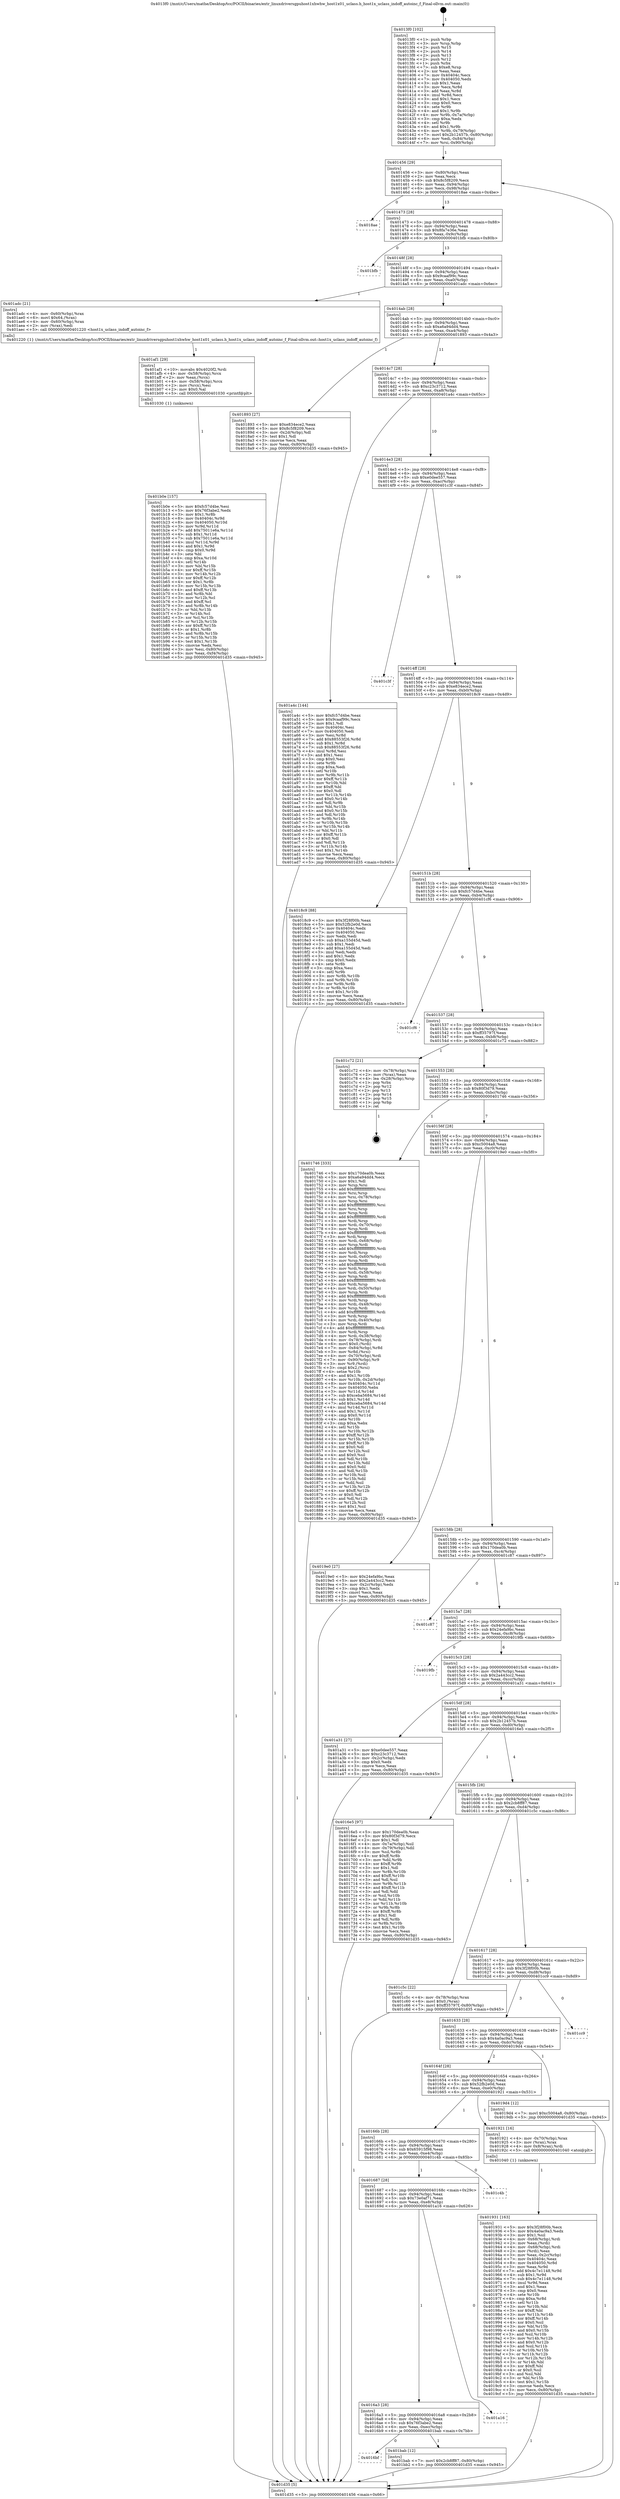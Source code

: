digraph "0x4013f0" {
  label = "0x4013f0 (/mnt/c/Users/mathe/Desktop/tcc/POCII/binaries/extr_linuxdriversgpuhost1xhwhw_host1x01_uclass.h_host1x_uclass_indoff_autoinc_f_Final-ollvm.out::main(0))"
  labelloc = "t"
  node[shape=record]

  Entry [label="",width=0.3,height=0.3,shape=circle,fillcolor=black,style=filled]
  "0x401456" [label="{
     0x401456 [29]\l
     | [instrs]\l
     &nbsp;&nbsp;0x401456 \<+3\>: mov -0x80(%rbp),%eax\l
     &nbsp;&nbsp;0x401459 \<+2\>: mov %eax,%ecx\l
     &nbsp;&nbsp;0x40145b \<+6\>: sub $0x8c5f8209,%ecx\l
     &nbsp;&nbsp;0x401461 \<+6\>: mov %eax,-0x94(%rbp)\l
     &nbsp;&nbsp;0x401467 \<+6\>: mov %ecx,-0x98(%rbp)\l
     &nbsp;&nbsp;0x40146d \<+6\>: je 00000000004018ae \<main+0x4be\>\l
  }"]
  "0x4018ae" [label="{
     0x4018ae\l
  }", style=dashed]
  "0x401473" [label="{
     0x401473 [28]\l
     | [instrs]\l
     &nbsp;&nbsp;0x401473 \<+5\>: jmp 0000000000401478 \<main+0x88\>\l
     &nbsp;&nbsp;0x401478 \<+6\>: mov -0x94(%rbp),%eax\l
     &nbsp;&nbsp;0x40147e \<+5\>: sub $0x8fa7e36e,%eax\l
     &nbsp;&nbsp;0x401483 \<+6\>: mov %eax,-0x9c(%rbp)\l
     &nbsp;&nbsp;0x401489 \<+6\>: je 0000000000401bfb \<main+0x80b\>\l
  }"]
  Exit [label="",width=0.3,height=0.3,shape=circle,fillcolor=black,style=filled,peripheries=2]
  "0x401bfb" [label="{
     0x401bfb\l
  }", style=dashed]
  "0x40148f" [label="{
     0x40148f [28]\l
     | [instrs]\l
     &nbsp;&nbsp;0x40148f \<+5\>: jmp 0000000000401494 \<main+0xa4\>\l
     &nbsp;&nbsp;0x401494 \<+6\>: mov -0x94(%rbp),%eax\l
     &nbsp;&nbsp;0x40149a \<+5\>: sub $0x9caaf99c,%eax\l
     &nbsp;&nbsp;0x40149f \<+6\>: mov %eax,-0xa0(%rbp)\l
     &nbsp;&nbsp;0x4014a5 \<+6\>: je 0000000000401adc \<main+0x6ec\>\l
  }"]
  "0x4016bf" [label="{
     0x4016bf\l
  }", style=dashed]
  "0x401adc" [label="{
     0x401adc [21]\l
     | [instrs]\l
     &nbsp;&nbsp;0x401adc \<+4\>: mov -0x60(%rbp),%rax\l
     &nbsp;&nbsp;0x401ae0 \<+6\>: movl $0x64,(%rax)\l
     &nbsp;&nbsp;0x401ae6 \<+4\>: mov -0x60(%rbp),%rax\l
     &nbsp;&nbsp;0x401aea \<+2\>: mov (%rax),%edi\l
     &nbsp;&nbsp;0x401aec \<+5\>: call 0000000000401220 \<host1x_uclass_indoff_autoinc_f\>\l
     | [calls]\l
     &nbsp;&nbsp;0x401220 \{1\} (/mnt/c/Users/mathe/Desktop/tcc/POCII/binaries/extr_linuxdriversgpuhost1xhwhw_host1x01_uclass.h_host1x_uclass_indoff_autoinc_f_Final-ollvm.out::host1x_uclass_indoff_autoinc_f)\l
  }"]
  "0x4014ab" [label="{
     0x4014ab [28]\l
     | [instrs]\l
     &nbsp;&nbsp;0x4014ab \<+5\>: jmp 00000000004014b0 \<main+0xc0\>\l
     &nbsp;&nbsp;0x4014b0 \<+6\>: mov -0x94(%rbp),%eax\l
     &nbsp;&nbsp;0x4014b6 \<+5\>: sub $0xa6a94dd4,%eax\l
     &nbsp;&nbsp;0x4014bb \<+6\>: mov %eax,-0xa4(%rbp)\l
     &nbsp;&nbsp;0x4014c1 \<+6\>: je 0000000000401893 \<main+0x4a3\>\l
  }"]
  "0x401bab" [label="{
     0x401bab [12]\l
     | [instrs]\l
     &nbsp;&nbsp;0x401bab \<+7\>: movl $0x2cb8ff87,-0x80(%rbp)\l
     &nbsp;&nbsp;0x401bb2 \<+5\>: jmp 0000000000401d35 \<main+0x945\>\l
  }"]
  "0x401893" [label="{
     0x401893 [27]\l
     | [instrs]\l
     &nbsp;&nbsp;0x401893 \<+5\>: mov $0xe834ece2,%eax\l
     &nbsp;&nbsp;0x401898 \<+5\>: mov $0x8c5f8209,%ecx\l
     &nbsp;&nbsp;0x40189d \<+3\>: mov -0x2d(%rbp),%dl\l
     &nbsp;&nbsp;0x4018a0 \<+3\>: test $0x1,%dl\l
     &nbsp;&nbsp;0x4018a3 \<+3\>: cmovne %ecx,%eax\l
     &nbsp;&nbsp;0x4018a6 \<+3\>: mov %eax,-0x80(%rbp)\l
     &nbsp;&nbsp;0x4018a9 \<+5\>: jmp 0000000000401d35 \<main+0x945\>\l
  }"]
  "0x4014c7" [label="{
     0x4014c7 [28]\l
     | [instrs]\l
     &nbsp;&nbsp;0x4014c7 \<+5\>: jmp 00000000004014cc \<main+0xdc\>\l
     &nbsp;&nbsp;0x4014cc \<+6\>: mov -0x94(%rbp),%eax\l
     &nbsp;&nbsp;0x4014d2 \<+5\>: sub $0xc23c3712,%eax\l
     &nbsp;&nbsp;0x4014d7 \<+6\>: mov %eax,-0xa8(%rbp)\l
     &nbsp;&nbsp;0x4014dd \<+6\>: je 0000000000401a4c \<main+0x65c\>\l
  }"]
  "0x4016a3" [label="{
     0x4016a3 [28]\l
     | [instrs]\l
     &nbsp;&nbsp;0x4016a3 \<+5\>: jmp 00000000004016a8 \<main+0x2b8\>\l
     &nbsp;&nbsp;0x4016a8 \<+6\>: mov -0x94(%rbp),%eax\l
     &nbsp;&nbsp;0x4016ae \<+5\>: sub $0x76f3abe2,%eax\l
     &nbsp;&nbsp;0x4016b3 \<+6\>: mov %eax,-0xec(%rbp)\l
     &nbsp;&nbsp;0x4016b9 \<+6\>: je 0000000000401bab \<main+0x7bb\>\l
  }"]
  "0x401a4c" [label="{
     0x401a4c [144]\l
     | [instrs]\l
     &nbsp;&nbsp;0x401a4c \<+5\>: mov $0xfc57d4be,%eax\l
     &nbsp;&nbsp;0x401a51 \<+5\>: mov $0x9caaf99c,%ecx\l
     &nbsp;&nbsp;0x401a56 \<+2\>: mov $0x1,%dl\l
     &nbsp;&nbsp;0x401a58 \<+7\>: mov 0x40404c,%esi\l
     &nbsp;&nbsp;0x401a5f \<+7\>: mov 0x404050,%edi\l
     &nbsp;&nbsp;0x401a66 \<+3\>: mov %esi,%r8d\l
     &nbsp;&nbsp;0x401a69 \<+7\>: add $0x88553f26,%r8d\l
     &nbsp;&nbsp;0x401a70 \<+4\>: sub $0x1,%r8d\l
     &nbsp;&nbsp;0x401a74 \<+7\>: sub $0x88553f26,%r8d\l
     &nbsp;&nbsp;0x401a7b \<+4\>: imul %r8d,%esi\l
     &nbsp;&nbsp;0x401a7f \<+3\>: and $0x1,%esi\l
     &nbsp;&nbsp;0x401a82 \<+3\>: cmp $0x0,%esi\l
     &nbsp;&nbsp;0x401a85 \<+4\>: sete %r9b\l
     &nbsp;&nbsp;0x401a89 \<+3\>: cmp $0xa,%edi\l
     &nbsp;&nbsp;0x401a8c \<+4\>: setl %r10b\l
     &nbsp;&nbsp;0x401a90 \<+3\>: mov %r9b,%r11b\l
     &nbsp;&nbsp;0x401a93 \<+4\>: xor $0xff,%r11b\l
     &nbsp;&nbsp;0x401a97 \<+3\>: mov %r10b,%bl\l
     &nbsp;&nbsp;0x401a9a \<+3\>: xor $0xff,%bl\l
     &nbsp;&nbsp;0x401a9d \<+3\>: xor $0x0,%dl\l
     &nbsp;&nbsp;0x401aa0 \<+3\>: mov %r11b,%r14b\l
     &nbsp;&nbsp;0x401aa3 \<+4\>: and $0x0,%r14b\l
     &nbsp;&nbsp;0x401aa7 \<+3\>: and %dl,%r9b\l
     &nbsp;&nbsp;0x401aaa \<+3\>: mov %bl,%r15b\l
     &nbsp;&nbsp;0x401aad \<+4\>: and $0x0,%r15b\l
     &nbsp;&nbsp;0x401ab1 \<+3\>: and %dl,%r10b\l
     &nbsp;&nbsp;0x401ab4 \<+3\>: or %r9b,%r14b\l
     &nbsp;&nbsp;0x401ab7 \<+3\>: or %r10b,%r15b\l
     &nbsp;&nbsp;0x401aba \<+3\>: xor %r15b,%r14b\l
     &nbsp;&nbsp;0x401abd \<+3\>: or %bl,%r11b\l
     &nbsp;&nbsp;0x401ac0 \<+4\>: xor $0xff,%r11b\l
     &nbsp;&nbsp;0x401ac4 \<+3\>: or $0x0,%dl\l
     &nbsp;&nbsp;0x401ac7 \<+3\>: and %dl,%r11b\l
     &nbsp;&nbsp;0x401aca \<+3\>: or %r11b,%r14b\l
     &nbsp;&nbsp;0x401acd \<+4\>: test $0x1,%r14b\l
     &nbsp;&nbsp;0x401ad1 \<+3\>: cmovne %ecx,%eax\l
     &nbsp;&nbsp;0x401ad4 \<+3\>: mov %eax,-0x80(%rbp)\l
     &nbsp;&nbsp;0x401ad7 \<+5\>: jmp 0000000000401d35 \<main+0x945\>\l
  }"]
  "0x4014e3" [label="{
     0x4014e3 [28]\l
     | [instrs]\l
     &nbsp;&nbsp;0x4014e3 \<+5\>: jmp 00000000004014e8 \<main+0xf8\>\l
     &nbsp;&nbsp;0x4014e8 \<+6\>: mov -0x94(%rbp),%eax\l
     &nbsp;&nbsp;0x4014ee \<+5\>: sub $0xe0dee557,%eax\l
     &nbsp;&nbsp;0x4014f3 \<+6\>: mov %eax,-0xac(%rbp)\l
     &nbsp;&nbsp;0x4014f9 \<+6\>: je 0000000000401c3f \<main+0x84f\>\l
  }"]
  "0x401a16" [label="{
     0x401a16\l
  }", style=dashed]
  "0x401c3f" [label="{
     0x401c3f\l
  }", style=dashed]
  "0x4014ff" [label="{
     0x4014ff [28]\l
     | [instrs]\l
     &nbsp;&nbsp;0x4014ff \<+5\>: jmp 0000000000401504 \<main+0x114\>\l
     &nbsp;&nbsp;0x401504 \<+6\>: mov -0x94(%rbp),%eax\l
     &nbsp;&nbsp;0x40150a \<+5\>: sub $0xe834ece2,%eax\l
     &nbsp;&nbsp;0x40150f \<+6\>: mov %eax,-0xb0(%rbp)\l
     &nbsp;&nbsp;0x401515 \<+6\>: je 00000000004018c9 \<main+0x4d9\>\l
  }"]
  "0x401687" [label="{
     0x401687 [28]\l
     | [instrs]\l
     &nbsp;&nbsp;0x401687 \<+5\>: jmp 000000000040168c \<main+0x29c\>\l
     &nbsp;&nbsp;0x40168c \<+6\>: mov -0x94(%rbp),%eax\l
     &nbsp;&nbsp;0x401692 \<+5\>: sub $0x73e0af71,%eax\l
     &nbsp;&nbsp;0x401697 \<+6\>: mov %eax,-0xe8(%rbp)\l
     &nbsp;&nbsp;0x40169d \<+6\>: je 0000000000401a16 \<main+0x626\>\l
  }"]
  "0x4018c9" [label="{
     0x4018c9 [88]\l
     | [instrs]\l
     &nbsp;&nbsp;0x4018c9 \<+5\>: mov $0x3f28f00b,%eax\l
     &nbsp;&nbsp;0x4018ce \<+5\>: mov $0x52fb2e0d,%ecx\l
     &nbsp;&nbsp;0x4018d3 \<+7\>: mov 0x40404c,%edx\l
     &nbsp;&nbsp;0x4018da \<+7\>: mov 0x404050,%esi\l
     &nbsp;&nbsp;0x4018e1 \<+2\>: mov %edx,%edi\l
     &nbsp;&nbsp;0x4018e3 \<+6\>: sub $0xa155d45d,%edi\l
     &nbsp;&nbsp;0x4018e9 \<+3\>: sub $0x1,%edi\l
     &nbsp;&nbsp;0x4018ec \<+6\>: add $0xa155d45d,%edi\l
     &nbsp;&nbsp;0x4018f2 \<+3\>: imul %edi,%edx\l
     &nbsp;&nbsp;0x4018f5 \<+3\>: and $0x1,%edx\l
     &nbsp;&nbsp;0x4018f8 \<+3\>: cmp $0x0,%edx\l
     &nbsp;&nbsp;0x4018fb \<+4\>: sete %r8b\l
     &nbsp;&nbsp;0x4018ff \<+3\>: cmp $0xa,%esi\l
     &nbsp;&nbsp;0x401902 \<+4\>: setl %r9b\l
     &nbsp;&nbsp;0x401906 \<+3\>: mov %r8b,%r10b\l
     &nbsp;&nbsp;0x401909 \<+3\>: and %r9b,%r10b\l
     &nbsp;&nbsp;0x40190c \<+3\>: xor %r9b,%r8b\l
     &nbsp;&nbsp;0x40190f \<+3\>: or %r8b,%r10b\l
     &nbsp;&nbsp;0x401912 \<+4\>: test $0x1,%r10b\l
     &nbsp;&nbsp;0x401916 \<+3\>: cmovne %ecx,%eax\l
     &nbsp;&nbsp;0x401919 \<+3\>: mov %eax,-0x80(%rbp)\l
     &nbsp;&nbsp;0x40191c \<+5\>: jmp 0000000000401d35 \<main+0x945\>\l
  }"]
  "0x40151b" [label="{
     0x40151b [28]\l
     | [instrs]\l
     &nbsp;&nbsp;0x40151b \<+5\>: jmp 0000000000401520 \<main+0x130\>\l
     &nbsp;&nbsp;0x401520 \<+6\>: mov -0x94(%rbp),%eax\l
     &nbsp;&nbsp;0x401526 \<+5\>: sub $0xfc57d4be,%eax\l
     &nbsp;&nbsp;0x40152b \<+6\>: mov %eax,-0xb4(%rbp)\l
     &nbsp;&nbsp;0x401531 \<+6\>: je 0000000000401cf6 \<main+0x906\>\l
  }"]
  "0x401c4b" [label="{
     0x401c4b\l
  }", style=dashed]
  "0x401cf6" [label="{
     0x401cf6\l
  }", style=dashed]
  "0x401537" [label="{
     0x401537 [28]\l
     | [instrs]\l
     &nbsp;&nbsp;0x401537 \<+5\>: jmp 000000000040153c \<main+0x14c\>\l
     &nbsp;&nbsp;0x40153c \<+6\>: mov -0x94(%rbp),%eax\l
     &nbsp;&nbsp;0x401542 \<+5\>: sub $0xff35797f,%eax\l
     &nbsp;&nbsp;0x401547 \<+6\>: mov %eax,-0xb8(%rbp)\l
     &nbsp;&nbsp;0x40154d \<+6\>: je 0000000000401c72 \<main+0x882\>\l
  }"]
  "0x401b0e" [label="{
     0x401b0e [157]\l
     | [instrs]\l
     &nbsp;&nbsp;0x401b0e \<+5\>: mov $0xfc57d4be,%esi\l
     &nbsp;&nbsp;0x401b13 \<+5\>: mov $0x76f3abe2,%edx\l
     &nbsp;&nbsp;0x401b18 \<+3\>: mov $0x1,%r8b\l
     &nbsp;&nbsp;0x401b1b \<+8\>: mov 0x40404c,%r9d\l
     &nbsp;&nbsp;0x401b23 \<+8\>: mov 0x404050,%r10d\l
     &nbsp;&nbsp;0x401b2b \<+3\>: mov %r9d,%r11d\l
     &nbsp;&nbsp;0x401b2e \<+7\>: add $0x75011e6a,%r11d\l
     &nbsp;&nbsp;0x401b35 \<+4\>: sub $0x1,%r11d\l
     &nbsp;&nbsp;0x401b39 \<+7\>: sub $0x75011e6a,%r11d\l
     &nbsp;&nbsp;0x401b40 \<+4\>: imul %r11d,%r9d\l
     &nbsp;&nbsp;0x401b44 \<+4\>: and $0x1,%r9d\l
     &nbsp;&nbsp;0x401b48 \<+4\>: cmp $0x0,%r9d\l
     &nbsp;&nbsp;0x401b4c \<+3\>: sete %bl\l
     &nbsp;&nbsp;0x401b4f \<+4\>: cmp $0xa,%r10d\l
     &nbsp;&nbsp;0x401b53 \<+4\>: setl %r14b\l
     &nbsp;&nbsp;0x401b57 \<+3\>: mov %bl,%r15b\l
     &nbsp;&nbsp;0x401b5a \<+4\>: xor $0xff,%r15b\l
     &nbsp;&nbsp;0x401b5e \<+3\>: mov %r14b,%r12b\l
     &nbsp;&nbsp;0x401b61 \<+4\>: xor $0xff,%r12b\l
     &nbsp;&nbsp;0x401b65 \<+4\>: xor $0x1,%r8b\l
     &nbsp;&nbsp;0x401b69 \<+3\>: mov %r15b,%r13b\l
     &nbsp;&nbsp;0x401b6c \<+4\>: and $0xff,%r13b\l
     &nbsp;&nbsp;0x401b70 \<+3\>: and %r8b,%bl\l
     &nbsp;&nbsp;0x401b73 \<+3\>: mov %r12b,%cl\l
     &nbsp;&nbsp;0x401b76 \<+3\>: and $0xff,%cl\l
     &nbsp;&nbsp;0x401b79 \<+3\>: and %r8b,%r14b\l
     &nbsp;&nbsp;0x401b7c \<+3\>: or %bl,%r13b\l
     &nbsp;&nbsp;0x401b7f \<+3\>: or %r14b,%cl\l
     &nbsp;&nbsp;0x401b82 \<+3\>: xor %cl,%r13b\l
     &nbsp;&nbsp;0x401b85 \<+3\>: or %r12b,%r15b\l
     &nbsp;&nbsp;0x401b88 \<+4\>: xor $0xff,%r15b\l
     &nbsp;&nbsp;0x401b8c \<+4\>: or $0x1,%r8b\l
     &nbsp;&nbsp;0x401b90 \<+3\>: and %r8b,%r15b\l
     &nbsp;&nbsp;0x401b93 \<+3\>: or %r15b,%r13b\l
     &nbsp;&nbsp;0x401b96 \<+4\>: test $0x1,%r13b\l
     &nbsp;&nbsp;0x401b9a \<+3\>: cmovne %edx,%esi\l
     &nbsp;&nbsp;0x401b9d \<+3\>: mov %esi,-0x80(%rbp)\l
     &nbsp;&nbsp;0x401ba0 \<+6\>: mov %eax,-0xf4(%rbp)\l
     &nbsp;&nbsp;0x401ba6 \<+5\>: jmp 0000000000401d35 \<main+0x945\>\l
  }"]
  "0x401c72" [label="{
     0x401c72 [21]\l
     | [instrs]\l
     &nbsp;&nbsp;0x401c72 \<+4\>: mov -0x78(%rbp),%rax\l
     &nbsp;&nbsp;0x401c76 \<+2\>: mov (%rax),%eax\l
     &nbsp;&nbsp;0x401c78 \<+4\>: lea -0x28(%rbp),%rsp\l
     &nbsp;&nbsp;0x401c7c \<+1\>: pop %rbx\l
     &nbsp;&nbsp;0x401c7d \<+2\>: pop %r12\l
     &nbsp;&nbsp;0x401c7f \<+2\>: pop %r13\l
     &nbsp;&nbsp;0x401c81 \<+2\>: pop %r14\l
     &nbsp;&nbsp;0x401c83 \<+2\>: pop %r15\l
     &nbsp;&nbsp;0x401c85 \<+1\>: pop %rbp\l
     &nbsp;&nbsp;0x401c86 \<+1\>: ret\l
  }"]
  "0x401553" [label="{
     0x401553 [28]\l
     | [instrs]\l
     &nbsp;&nbsp;0x401553 \<+5\>: jmp 0000000000401558 \<main+0x168\>\l
     &nbsp;&nbsp;0x401558 \<+6\>: mov -0x94(%rbp),%eax\l
     &nbsp;&nbsp;0x40155e \<+5\>: sub $0x80f3d79,%eax\l
     &nbsp;&nbsp;0x401563 \<+6\>: mov %eax,-0xbc(%rbp)\l
     &nbsp;&nbsp;0x401569 \<+6\>: je 0000000000401746 \<main+0x356\>\l
  }"]
  "0x401af1" [label="{
     0x401af1 [29]\l
     | [instrs]\l
     &nbsp;&nbsp;0x401af1 \<+10\>: movabs $0x4020f2,%rdi\l
     &nbsp;&nbsp;0x401afb \<+4\>: mov -0x58(%rbp),%rcx\l
     &nbsp;&nbsp;0x401aff \<+2\>: mov %eax,(%rcx)\l
     &nbsp;&nbsp;0x401b01 \<+4\>: mov -0x58(%rbp),%rcx\l
     &nbsp;&nbsp;0x401b05 \<+2\>: mov (%rcx),%esi\l
     &nbsp;&nbsp;0x401b07 \<+2\>: mov $0x0,%al\l
     &nbsp;&nbsp;0x401b09 \<+5\>: call 0000000000401030 \<printf@plt\>\l
     | [calls]\l
     &nbsp;&nbsp;0x401030 \{1\} (unknown)\l
  }"]
  "0x401746" [label="{
     0x401746 [333]\l
     | [instrs]\l
     &nbsp;&nbsp;0x401746 \<+5\>: mov $0x170dea0b,%eax\l
     &nbsp;&nbsp;0x40174b \<+5\>: mov $0xa6a94dd4,%ecx\l
     &nbsp;&nbsp;0x401750 \<+2\>: mov $0x1,%dl\l
     &nbsp;&nbsp;0x401752 \<+3\>: mov %rsp,%rsi\l
     &nbsp;&nbsp;0x401755 \<+4\>: add $0xfffffffffffffff0,%rsi\l
     &nbsp;&nbsp;0x401759 \<+3\>: mov %rsi,%rsp\l
     &nbsp;&nbsp;0x40175c \<+4\>: mov %rsi,-0x78(%rbp)\l
     &nbsp;&nbsp;0x401760 \<+3\>: mov %rsp,%rsi\l
     &nbsp;&nbsp;0x401763 \<+4\>: add $0xfffffffffffffff0,%rsi\l
     &nbsp;&nbsp;0x401767 \<+3\>: mov %rsi,%rsp\l
     &nbsp;&nbsp;0x40176a \<+3\>: mov %rsp,%rdi\l
     &nbsp;&nbsp;0x40176d \<+4\>: add $0xfffffffffffffff0,%rdi\l
     &nbsp;&nbsp;0x401771 \<+3\>: mov %rdi,%rsp\l
     &nbsp;&nbsp;0x401774 \<+4\>: mov %rdi,-0x70(%rbp)\l
     &nbsp;&nbsp;0x401778 \<+3\>: mov %rsp,%rdi\l
     &nbsp;&nbsp;0x40177b \<+4\>: add $0xfffffffffffffff0,%rdi\l
     &nbsp;&nbsp;0x40177f \<+3\>: mov %rdi,%rsp\l
     &nbsp;&nbsp;0x401782 \<+4\>: mov %rdi,-0x68(%rbp)\l
     &nbsp;&nbsp;0x401786 \<+3\>: mov %rsp,%rdi\l
     &nbsp;&nbsp;0x401789 \<+4\>: add $0xfffffffffffffff0,%rdi\l
     &nbsp;&nbsp;0x40178d \<+3\>: mov %rdi,%rsp\l
     &nbsp;&nbsp;0x401790 \<+4\>: mov %rdi,-0x60(%rbp)\l
     &nbsp;&nbsp;0x401794 \<+3\>: mov %rsp,%rdi\l
     &nbsp;&nbsp;0x401797 \<+4\>: add $0xfffffffffffffff0,%rdi\l
     &nbsp;&nbsp;0x40179b \<+3\>: mov %rdi,%rsp\l
     &nbsp;&nbsp;0x40179e \<+4\>: mov %rdi,-0x58(%rbp)\l
     &nbsp;&nbsp;0x4017a2 \<+3\>: mov %rsp,%rdi\l
     &nbsp;&nbsp;0x4017a5 \<+4\>: add $0xfffffffffffffff0,%rdi\l
     &nbsp;&nbsp;0x4017a9 \<+3\>: mov %rdi,%rsp\l
     &nbsp;&nbsp;0x4017ac \<+4\>: mov %rdi,-0x50(%rbp)\l
     &nbsp;&nbsp;0x4017b0 \<+3\>: mov %rsp,%rdi\l
     &nbsp;&nbsp;0x4017b3 \<+4\>: add $0xfffffffffffffff0,%rdi\l
     &nbsp;&nbsp;0x4017b7 \<+3\>: mov %rdi,%rsp\l
     &nbsp;&nbsp;0x4017ba \<+4\>: mov %rdi,-0x48(%rbp)\l
     &nbsp;&nbsp;0x4017be \<+3\>: mov %rsp,%rdi\l
     &nbsp;&nbsp;0x4017c1 \<+4\>: add $0xfffffffffffffff0,%rdi\l
     &nbsp;&nbsp;0x4017c5 \<+3\>: mov %rdi,%rsp\l
     &nbsp;&nbsp;0x4017c8 \<+4\>: mov %rdi,-0x40(%rbp)\l
     &nbsp;&nbsp;0x4017cc \<+3\>: mov %rsp,%rdi\l
     &nbsp;&nbsp;0x4017cf \<+4\>: add $0xfffffffffffffff0,%rdi\l
     &nbsp;&nbsp;0x4017d3 \<+3\>: mov %rdi,%rsp\l
     &nbsp;&nbsp;0x4017d6 \<+4\>: mov %rdi,-0x38(%rbp)\l
     &nbsp;&nbsp;0x4017da \<+4\>: mov -0x78(%rbp),%rdi\l
     &nbsp;&nbsp;0x4017de \<+6\>: movl $0x0,(%rdi)\l
     &nbsp;&nbsp;0x4017e4 \<+7\>: mov -0x84(%rbp),%r8d\l
     &nbsp;&nbsp;0x4017eb \<+3\>: mov %r8d,(%rsi)\l
     &nbsp;&nbsp;0x4017ee \<+4\>: mov -0x70(%rbp),%rdi\l
     &nbsp;&nbsp;0x4017f2 \<+7\>: mov -0x90(%rbp),%r9\l
     &nbsp;&nbsp;0x4017f9 \<+3\>: mov %r9,(%rdi)\l
     &nbsp;&nbsp;0x4017fc \<+3\>: cmpl $0x2,(%rsi)\l
     &nbsp;&nbsp;0x4017ff \<+4\>: setne %r10b\l
     &nbsp;&nbsp;0x401803 \<+4\>: and $0x1,%r10b\l
     &nbsp;&nbsp;0x401807 \<+4\>: mov %r10b,-0x2d(%rbp)\l
     &nbsp;&nbsp;0x40180b \<+8\>: mov 0x40404c,%r11d\l
     &nbsp;&nbsp;0x401813 \<+7\>: mov 0x404050,%ebx\l
     &nbsp;&nbsp;0x40181a \<+3\>: mov %r11d,%r14d\l
     &nbsp;&nbsp;0x40181d \<+7\>: sub $0xceba5684,%r14d\l
     &nbsp;&nbsp;0x401824 \<+4\>: sub $0x1,%r14d\l
     &nbsp;&nbsp;0x401828 \<+7\>: add $0xceba5684,%r14d\l
     &nbsp;&nbsp;0x40182f \<+4\>: imul %r14d,%r11d\l
     &nbsp;&nbsp;0x401833 \<+4\>: and $0x1,%r11d\l
     &nbsp;&nbsp;0x401837 \<+4\>: cmp $0x0,%r11d\l
     &nbsp;&nbsp;0x40183b \<+4\>: sete %r10b\l
     &nbsp;&nbsp;0x40183f \<+3\>: cmp $0xa,%ebx\l
     &nbsp;&nbsp;0x401842 \<+4\>: setl %r15b\l
     &nbsp;&nbsp;0x401846 \<+3\>: mov %r10b,%r12b\l
     &nbsp;&nbsp;0x401849 \<+4\>: xor $0xff,%r12b\l
     &nbsp;&nbsp;0x40184d \<+3\>: mov %r15b,%r13b\l
     &nbsp;&nbsp;0x401850 \<+4\>: xor $0xff,%r13b\l
     &nbsp;&nbsp;0x401854 \<+3\>: xor $0x0,%dl\l
     &nbsp;&nbsp;0x401857 \<+3\>: mov %r12b,%sil\l
     &nbsp;&nbsp;0x40185a \<+4\>: and $0x0,%sil\l
     &nbsp;&nbsp;0x40185e \<+3\>: and %dl,%r10b\l
     &nbsp;&nbsp;0x401861 \<+3\>: mov %r13b,%dil\l
     &nbsp;&nbsp;0x401864 \<+4\>: and $0x0,%dil\l
     &nbsp;&nbsp;0x401868 \<+3\>: and %dl,%r15b\l
     &nbsp;&nbsp;0x40186b \<+3\>: or %r10b,%sil\l
     &nbsp;&nbsp;0x40186e \<+3\>: or %r15b,%dil\l
     &nbsp;&nbsp;0x401871 \<+3\>: xor %dil,%sil\l
     &nbsp;&nbsp;0x401874 \<+3\>: or %r13b,%r12b\l
     &nbsp;&nbsp;0x401877 \<+4\>: xor $0xff,%r12b\l
     &nbsp;&nbsp;0x40187b \<+3\>: or $0x0,%dl\l
     &nbsp;&nbsp;0x40187e \<+3\>: and %dl,%r12b\l
     &nbsp;&nbsp;0x401881 \<+3\>: or %r12b,%sil\l
     &nbsp;&nbsp;0x401884 \<+4\>: test $0x1,%sil\l
     &nbsp;&nbsp;0x401888 \<+3\>: cmovne %ecx,%eax\l
     &nbsp;&nbsp;0x40188b \<+3\>: mov %eax,-0x80(%rbp)\l
     &nbsp;&nbsp;0x40188e \<+5\>: jmp 0000000000401d35 \<main+0x945\>\l
  }"]
  "0x40156f" [label="{
     0x40156f [28]\l
     | [instrs]\l
     &nbsp;&nbsp;0x40156f \<+5\>: jmp 0000000000401574 \<main+0x184\>\l
     &nbsp;&nbsp;0x401574 \<+6\>: mov -0x94(%rbp),%eax\l
     &nbsp;&nbsp;0x40157a \<+5\>: sub $0xc5004a8,%eax\l
     &nbsp;&nbsp;0x40157f \<+6\>: mov %eax,-0xc0(%rbp)\l
     &nbsp;&nbsp;0x401585 \<+6\>: je 00000000004019e0 \<main+0x5f0\>\l
  }"]
  "0x401931" [label="{
     0x401931 [163]\l
     | [instrs]\l
     &nbsp;&nbsp;0x401931 \<+5\>: mov $0x3f28f00b,%ecx\l
     &nbsp;&nbsp;0x401936 \<+5\>: mov $0x4a0ac9a3,%edx\l
     &nbsp;&nbsp;0x40193b \<+3\>: mov $0x1,%sil\l
     &nbsp;&nbsp;0x40193e \<+4\>: mov -0x68(%rbp),%rdi\l
     &nbsp;&nbsp;0x401942 \<+2\>: mov %eax,(%rdi)\l
     &nbsp;&nbsp;0x401944 \<+4\>: mov -0x68(%rbp),%rdi\l
     &nbsp;&nbsp;0x401948 \<+2\>: mov (%rdi),%eax\l
     &nbsp;&nbsp;0x40194a \<+3\>: mov %eax,-0x2c(%rbp)\l
     &nbsp;&nbsp;0x40194d \<+7\>: mov 0x40404c,%eax\l
     &nbsp;&nbsp;0x401954 \<+8\>: mov 0x404050,%r8d\l
     &nbsp;&nbsp;0x40195c \<+3\>: mov %eax,%r9d\l
     &nbsp;&nbsp;0x40195f \<+7\>: add $0x4c7e1148,%r9d\l
     &nbsp;&nbsp;0x401966 \<+4\>: sub $0x1,%r9d\l
     &nbsp;&nbsp;0x40196a \<+7\>: sub $0x4c7e1148,%r9d\l
     &nbsp;&nbsp;0x401971 \<+4\>: imul %r9d,%eax\l
     &nbsp;&nbsp;0x401975 \<+3\>: and $0x1,%eax\l
     &nbsp;&nbsp;0x401978 \<+3\>: cmp $0x0,%eax\l
     &nbsp;&nbsp;0x40197b \<+4\>: sete %r10b\l
     &nbsp;&nbsp;0x40197f \<+4\>: cmp $0xa,%r8d\l
     &nbsp;&nbsp;0x401983 \<+4\>: setl %r11b\l
     &nbsp;&nbsp;0x401987 \<+3\>: mov %r10b,%bl\l
     &nbsp;&nbsp;0x40198a \<+3\>: xor $0xff,%bl\l
     &nbsp;&nbsp;0x40198d \<+3\>: mov %r11b,%r14b\l
     &nbsp;&nbsp;0x401990 \<+4\>: xor $0xff,%r14b\l
     &nbsp;&nbsp;0x401994 \<+4\>: xor $0x0,%sil\l
     &nbsp;&nbsp;0x401998 \<+3\>: mov %bl,%r15b\l
     &nbsp;&nbsp;0x40199b \<+4\>: and $0x0,%r15b\l
     &nbsp;&nbsp;0x40199f \<+3\>: and %sil,%r10b\l
     &nbsp;&nbsp;0x4019a2 \<+3\>: mov %r14b,%r12b\l
     &nbsp;&nbsp;0x4019a5 \<+4\>: and $0x0,%r12b\l
     &nbsp;&nbsp;0x4019a9 \<+3\>: and %sil,%r11b\l
     &nbsp;&nbsp;0x4019ac \<+3\>: or %r10b,%r15b\l
     &nbsp;&nbsp;0x4019af \<+3\>: or %r11b,%r12b\l
     &nbsp;&nbsp;0x4019b2 \<+3\>: xor %r12b,%r15b\l
     &nbsp;&nbsp;0x4019b5 \<+3\>: or %r14b,%bl\l
     &nbsp;&nbsp;0x4019b8 \<+3\>: xor $0xff,%bl\l
     &nbsp;&nbsp;0x4019bb \<+4\>: or $0x0,%sil\l
     &nbsp;&nbsp;0x4019bf \<+3\>: and %sil,%bl\l
     &nbsp;&nbsp;0x4019c2 \<+3\>: or %bl,%r15b\l
     &nbsp;&nbsp;0x4019c5 \<+4\>: test $0x1,%r15b\l
     &nbsp;&nbsp;0x4019c9 \<+3\>: cmovne %edx,%ecx\l
     &nbsp;&nbsp;0x4019cc \<+3\>: mov %ecx,-0x80(%rbp)\l
     &nbsp;&nbsp;0x4019cf \<+5\>: jmp 0000000000401d35 \<main+0x945\>\l
  }"]
  "0x4019e0" [label="{
     0x4019e0 [27]\l
     | [instrs]\l
     &nbsp;&nbsp;0x4019e0 \<+5\>: mov $0x24efa9bc,%eax\l
     &nbsp;&nbsp;0x4019e5 \<+5\>: mov $0x2a443cc2,%ecx\l
     &nbsp;&nbsp;0x4019ea \<+3\>: mov -0x2c(%rbp),%edx\l
     &nbsp;&nbsp;0x4019ed \<+3\>: cmp $0x1,%edx\l
     &nbsp;&nbsp;0x4019f0 \<+3\>: cmovl %ecx,%eax\l
     &nbsp;&nbsp;0x4019f3 \<+3\>: mov %eax,-0x80(%rbp)\l
     &nbsp;&nbsp;0x4019f6 \<+5\>: jmp 0000000000401d35 \<main+0x945\>\l
  }"]
  "0x40158b" [label="{
     0x40158b [28]\l
     | [instrs]\l
     &nbsp;&nbsp;0x40158b \<+5\>: jmp 0000000000401590 \<main+0x1a0\>\l
     &nbsp;&nbsp;0x401590 \<+6\>: mov -0x94(%rbp),%eax\l
     &nbsp;&nbsp;0x401596 \<+5\>: sub $0x170dea0b,%eax\l
     &nbsp;&nbsp;0x40159b \<+6\>: mov %eax,-0xc4(%rbp)\l
     &nbsp;&nbsp;0x4015a1 \<+6\>: je 0000000000401c87 \<main+0x897\>\l
  }"]
  "0x40166b" [label="{
     0x40166b [28]\l
     | [instrs]\l
     &nbsp;&nbsp;0x40166b \<+5\>: jmp 0000000000401670 \<main+0x280\>\l
     &nbsp;&nbsp;0x401670 \<+6\>: mov -0x94(%rbp),%eax\l
     &nbsp;&nbsp;0x401676 \<+5\>: sub $0x65915f98,%eax\l
     &nbsp;&nbsp;0x40167b \<+6\>: mov %eax,-0xe4(%rbp)\l
     &nbsp;&nbsp;0x401681 \<+6\>: je 0000000000401c4b \<main+0x85b\>\l
  }"]
  "0x401c87" [label="{
     0x401c87\l
  }", style=dashed]
  "0x4015a7" [label="{
     0x4015a7 [28]\l
     | [instrs]\l
     &nbsp;&nbsp;0x4015a7 \<+5\>: jmp 00000000004015ac \<main+0x1bc\>\l
     &nbsp;&nbsp;0x4015ac \<+6\>: mov -0x94(%rbp),%eax\l
     &nbsp;&nbsp;0x4015b2 \<+5\>: sub $0x24efa9bc,%eax\l
     &nbsp;&nbsp;0x4015b7 \<+6\>: mov %eax,-0xc8(%rbp)\l
     &nbsp;&nbsp;0x4015bd \<+6\>: je 00000000004019fb \<main+0x60b\>\l
  }"]
  "0x401921" [label="{
     0x401921 [16]\l
     | [instrs]\l
     &nbsp;&nbsp;0x401921 \<+4\>: mov -0x70(%rbp),%rax\l
     &nbsp;&nbsp;0x401925 \<+3\>: mov (%rax),%rax\l
     &nbsp;&nbsp;0x401928 \<+4\>: mov 0x8(%rax),%rdi\l
     &nbsp;&nbsp;0x40192c \<+5\>: call 0000000000401040 \<atoi@plt\>\l
     | [calls]\l
     &nbsp;&nbsp;0x401040 \{1\} (unknown)\l
  }"]
  "0x4019fb" [label="{
     0x4019fb\l
  }", style=dashed]
  "0x4015c3" [label="{
     0x4015c3 [28]\l
     | [instrs]\l
     &nbsp;&nbsp;0x4015c3 \<+5\>: jmp 00000000004015c8 \<main+0x1d8\>\l
     &nbsp;&nbsp;0x4015c8 \<+6\>: mov -0x94(%rbp),%eax\l
     &nbsp;&nbsp;0x4015ce \<+5\>: sub $0x2a443cc2,%eax\l
     &nbsp;&nbsp;0x4015d3 \<+6\>: mov %eax,-0xcc(%rbp)\l
     &nbsp;&nbsp;0x4015d9 \<+6\>: je 0000000000401a31 \<main+0x641\>\l
  }"]
  "0x40164f" [label="{
     0x40164f [28]\l
     | [instrs]\l
     &nbsp;&nbsp;0x40164f \<+5\>: jmp 0000000000401654 \<main+0x264\>\l
     &nbsp;&nbsp;0x401654 \<+6\>: mov -0x94(%rbp),%eax\l
     &nbsp;&nbsp;0x40165a \<+5\>: sub $0x52fb2e0d,%eax\l
     &nbsp;&nbsp;0x40165f \<+6\>: mov %eax,-0xe0(%rbp)\l
     &nbsp;&nbsp;0x401665 \<+6\>: je 0000000000401921 \<main+0x531\>\l
  }"]
  "0x401a31" [label="{
     0x401a31 [27]\l
     | [instrs]\l
     &nbsp;&nbsp;0x401a31 \<+5\>: mov $0xe0dee557,%eax\l
     &nbsp;&nbsp;0x401a36 \<+5\>: mov $0xc23c3712,%ecx\l
     &nbsp;&nbsp;0x401a3b \<+3\>: mov -0x2c(%rbp),%edx\l
     &nbsp;&nbsp;0x401a3e \<+3\>: cmp $0x0,%edx\l
     &nbsp;&nbsp;0x401a41 \<+3\>: cmove %ecx,%eax\l
     &nbsp;&nbsp;0x401a44 \<+3\>: mov %eax,-0x80(%rbp)\l
     &nbsp;&nbsp;0x401a47 \<+5\>: jmp 0000000000401d35 \<main+0x945\>\l
  }"]
  "0x4015df" [label="{
     0x4015df [28]\l
     | [instrs]\l
     &nbsp;&nbsp;0x4015df \<+5\>: jmp 00000000004015e4 \<main+0x1f4\>\l
     &nbsp;&nbsp;0x4015e4 \<+6\>: mov -0x94(%rbp),%eax\l
     &nbsp;&nbsp;0x4015ea \<+5\>: sub $0x2b12457b,%eax\l
     &nbsp;&nbsp;0x4015ef \<+6\>: mov %eax,-0xd0(%rbp)\l
     &nbsp;&nbsp;0x4015f5 \<+6\>: je 00000000004016e5 \<main+0x2f5\>\l
  }"]
  "0x4019d4" [label="{
     0x4019d4 [12]\l
     | [instrs]\l
     &nbsp;&nbsp;0x4019d4 \<+7\>: movl $0xc5004a8,-0x80(%rbp)\l
     &nbsp;&nbsp;0x4019db \<+5\>: jmp 0000000000401d35 \<main+0x945\>\l
  }"]
  "0x4016e5" [label="{
     0x4016e5 [97]\l
     | [instrs]\l
     &nbsp;&nbsp;0x4016e5 \<+5\>: mov $0x170dea0b,%eax\l
     &nbsp;&nbsp;0x4016ea \<+5\>: mov $0x80f3d79,%ecx\l
     &nbsp;&nbsp;0x4016ef \<+2\>: mov $0x1,%dl\l
     &nbsp;&nbsp;0x4016f1 \<+4\>: mov -0x7a(%rbp),%sil\l
     &nbsp;&nbsp;0x4016f5 \<+4\>: mov -0x79(%rbp),%dil\l
     &nbsp;&nbsp;0x4016f9 \<+3\>: mov %sil,%r8b\l
     &nbsp;&nbsp;0x4016fc \<+4\>: xor $0xff,%r8b\l
     &nbsp;&nbsp;0x401700 \<+3\>: mov %dil,%r9b\l
     &nbsp;&nbsp;0x401703 \<+4\>: xor $0xff,%r9b\l
     &nbsp;&nbsp;0x401707 \<+3\>: xor $0x1,%dl\l
     &nbsp;&nbsp;0x40170a \<+3\>: mov %r8b,%r10b\l
     &nbsp;&nbsp;0x40170d \<+4\>: and $0xff,%r10b\l
     &nbsp;&nbsp;0x401711 \<+3\>: and %dl,%sil\l
     &nbsp;&nbsp;0x401714 \<+3\>: mov %r9b,%r11b\l
     &nbsp;&nbsp;0x401717 \<+4\>: and $0xff,%r11b\l
     &nbsp;&nbsp;0x40171b \<+3\>: and %dl,%dil\l
     &nbsp;&nbsp;0x40171e \<+3\>: or %sil,%r10b\l
     &nbsp;&nbsp;0x401721 \<+3\>: or %dil,%r11b\l
     &nbsp;&nbsp;0x401724 \<+3\>: xor %r11b,%r10b\l
     &nbsp;&nbsp;0x401727 \<+3\>: or %r9b,%r8b\l
     &nbsp;&nbsp;0x40172a \<+4\>: xor $0xff,%r8b\l
     &nbsp;&nbsp;0x40172e \<+3\>: or $0x1,%dl\l
     &nbsp;&nbsp;0x401731 \<+3\>: and %dl,%r8b\l
     &nbsp;&nbsp;0x401734 \<+3\>: or %r8b,%r10b\l
     &nbsp;&nbsp;0x401737 \<+4\>: test $0x1,%r10b\l
     &nbsp;&nbsp;0x40173b \<+3\>: cmovne %ecx,%eax\l
     &nbsp;&nbsp;0x40173e \<+3\>: mov %eax,-0x80(%rbp)\l
     &nbsp;&nbsp;0x401741 \<+5\>: jmp 0000000000401d35 \<main+0x945\>\l
  }"]
  "0x4015fb" [label="{
     0x4015fb [28]\l
     | [instrs]\l
     &nbsp;&nbsp;0x4015fb \<+5\>: jmp 0000000000401600 \<main+0x210\>\l
     &nbsp;&nbsp;0x401600 \<+6\>: mov -0x94(%rbp),%eax\l
     &nbsp;&nbsp;0x401606 \<+5\>: sub $0x2cb8ff87,%eax\l
     &nbsp;&nbsp;0x40160b \<+6\>: mov %eax,-0xd4(%rbp)\l
     &nbsp;&nbsp;0x401611 \<+6\>: je 0000000000401c5c \<main+0x86c\>\l
  }"]
  "0x401d35" [label="{
     0x401d35 [5]\l
     | [instrs]\l
     &nbsp;&nbsp;0x401d35 \<+5\>: jmp 0000000000401456 \<main+0x66\>\l
  }"]
  "0x4013f0" [label="{
     0x4013f0 [102]\l
     | [instrs]\l
     &nbsp;&nbsp;0x4013f0 \<+1\>: push %rbp\l
     &nbsp;&nbsp;0x4013f1 \<+3\>: mov %rsp,%rbp\l
     &nbsp;&nbsp;0x4013f4 \<+2\>: push %r15\l
     &nbsp;&nbsp;0x4013f6 \<+2\>: push %r14\l
     &nbsp;&nbsp;0x4013f8 \<+2\>: push %r13\l
     &nbsp;&nbsp;0x4013fa \<+2\>: push %r12\l
     &nbsp;&nbsp;0x4013fc \<+1\>: push %rbx\l
     &nbsp;&nbsp;0x4013fd \<+7\>: sub $0xe8,%rsp\l
     &nbsp;&nbsp;0x401404 \<+2\>: xor %eax,%eax\l
     &nbsp;&nbsp;0x401406 \<+7\>: mov 0x40404c,%ecx\l
     &nbsp;&nbsp;0x40140d \<+7\>: mov 0x404050,%edx\l
     &nbsp;&nbsp;0x401414 \<+3\>: sub $0x1,%eax\l
     &nbsp;&nbsp;0x401417 \<+3\>: mov %ecx,%r8d\l
     &nbsp;&nbsp;0x40141a \<+3\>: add %eax,%r8d\l
     &nbsp;&nbsp;0x40141d \<+4\>: imul %r8d,%ecx\l
     &nbsp;&nbsp;0x401421 \<+3\>: and $0x1,%ecx\l
     &nbsp;&nbsp;0x401424 \<+3\>: cmp $0x0,%ecx\l
     &nbsp;&nbsp;0x401427 \<+4\>: sete %r9b\l
     &nbsp;&nbsp;0x40142b \<+4\>: and $0x1,%r9b\l
     &nbsp;&nbsp;0x40142f \<+4\>: mov %r9b,-0x7a(%rbp)\l
     &nbsp;&nbsp;0x401433 \<+3\>: cmp $0xa,%edx\l
     &nbsp;&nbsp;0x401436 \<+4\>: setl %r9b\l
     &nbsp;&nbsp;0x40143a \<+4\>: and $0x1,%r9b\l
     &nbsp;&nbsp;0x40143e \<+4\>: mov %r9b,-0x79(%rbp)\l
     &nbsp;&nbsp;0x401442 \<+7\>: movl $0x2b12457b,-0x80(%rbp)\l
     &nbsp;&nbsp;0x401449 \<+6\>: mov %edi,-0x84(%rbp)\l
     &nbsp;&nbsp;0x40144f \<+7\>: mov %rsi,-0x90(%rbp)\l
  }"]
  "0x401633" [label="{
     0x401633 [28]\l
     | [instrs]\l
     &nbsp;&nbsp;0x401633 \<+5\>: jmp 0000000000401638 \<main+0x248\>\l
     &nbsp;&nbsp;0x401638 \<+6\>: mov -0x94(%rbp),%eax\l
     &nbsp;&nbsp;0x40163e \<+5\>: sub $0x4a0ac9a3,%eax\l
     &nbsp;&nbsp;0x401643 \<+6\>: mov %eax,-0xdc(%rbp)\l
     &nbsp;&nbsp;0x401649 \<+6\>: je 00000000004019d4 \<main+0x5e4\>\l
  }"]
  "0x401cc9" [label="{
     0x401cc9\l
  }", style=dashed]
  "0x401c5c" [label="{
     0x401c5c [22]\l
     | [instrs]\l
     &nbsp;&nbsp;0x401c5c \<+4\>: mov -0x78(%rbp),%rax\l
     &nbsp;&nbsp;0x401c60 \<+6\>: movl $0x0,(%rax)\l
     &nbsp;&nbsp;0x401c66 \<+7\>: movl $0xff35797f,-0x80(%rbp)\l
     &nbsp;&nbsp;0x401c6d \<+5\>: jmp 0000000000401d35 \<main+0x945\>\l
  }"]
  "0x401617" [label="{
     0x401617 [28]\l
     | [instrs]\l
     &nbsp;&nbsp;0x401617 \<+5\>: jmp 000000000040161c \<main+0x22c\>\l
     &nbsp;&nbsp;0x40161c \<+6\>: mov -0x94(%rbp),%eax\l
     &nbsp;&nbsp;0x401622 \<+5\>: sub $0x3f28f00b,%eax\l
     &nbsp;&nbsp;0x401627 \<+6\>: mov %eax,-0xd8(%rbp)\l
     &nbsp;&nbsp;0x40162d \<+6\>: je 0000000000401cc9 \<main+0x8d9\>\l
  }"]
  Entry -> "0x4013f0" [label=" 1"]
  "0x401456" -> "0x4018ae" [label=" 0"]
  "0x401456" -> "0x401473" [label=" 13"]
  "0x401c72" -> Exit [label=" 1"]
  "0x401473" -> "0x401bfb" [label=" 0"]
  "0x401473" -> "0x40148f" [label=" 13"]
  "0x401c5c" -> "0x401d35" [label=" 1"]
  "0x40148f" -> "0x401adc" [label=" 1"]
  "0x40148f" -> "0x4014ab" [label=" 12"]
  "0x401bab" -> "0x401d35" [label=" 1"]
  "0x4014ab" -> "0x401893" [label=" 1"]
  "0x4014ab" -> "0x4014c7" [label=" 11"]
  "0x4016a3" -> "0x4016bf" [label=" 0"]
  "0x4014c7" -> "0x401a4c" [label=" 1"]
  "0x4014c7" -> "0x4014e3" [label=" 10"]
  "0x4016a3" -> "0x401bab" [label=" 1"]
  "0x4014e3" -> "0x401c3f" [label=" 0"]
  "0x4014e3" -> "0x4014ff" [label=" 10"]
  "0x401687" -> "0x4016a3" [label=" 1"]
  "0x4014ff" -> "0x4018c9" [label=" 1"]
  "0x4014ff" -> "0x40151b" [label=" 9"]
  "0x401687" -> "0x401a16" [label=" 0"]
  "0x40151b" -> "0x401cf6" [label=" 0"]
  "0x40151b" -> "0x401537" [label=" 9"]
  "0x40166b" -> "0x401687" [label=" 1"]
  "0x401537" -> "0x401c72" [label=" 1"]
  "0x401537" -> "0x401553" [label=" 8"]
  "0x40166b" -> "0x401c4b" [label=" 0"]
  "0x401553" -> "0x401746" [label=" 1"]
  "0x401553" -> "0x40156f" [label=" 7"]
  "0x401b0e" -> "0x401d35" [label=" 1"]
  "0x40156f" -> "0x4019e0" [label=" 1"]
  "0x40156f" -> "0x40158b" [label=" 6"]
  "0x401af1" -> "0x401b0e" [label=" 1"]
  "0x40158b" -> "0x401c87" [label=" 0"]
  "0x40158b" -> "0x4015a7" [label=" 6"]
  "0x401adc" -> "0x401af1" [label=" 1"]
  "0x4015a7" -> "0x4019fb" [label=" 0"]
  "0x4015a7" -> "0x4015c3" [label=" 6"]
  "0x401a4c" -> "0x401d35" [label=" 1"]
  "0x4015c3" -> "0x401a31" [label=" 1"]
  "0x4015c3" -> "0x4015df" [label=" 5"]
  "0x4019e0" -> "0x401d35" [label=" 1"]
  "0x4015df" -> "0x4016e5" [label=" 1"]
  "0x4015df" -> "0x4015fb" [label=" 4"]
  "0x4016e5" -> "0x401d35" [label=" 1"]
  "0x4013f0" -> "0x401456" [label=" 1"]
  "0x401d35" -> "0x401456" [label=" 12"]
  "0x4019d4" -> "0x401d35" [label=" 1"]
  "0x401746" -> "0x401d35" [label=" 1"]
  "0x401893" -> "0x401d35" [label=" 1"]
  "0x4018c9" -> "0x401d35" [label=" 1"]
  "0x401921" -> "0x401931" [label=" 1"]
  "0x4015fb" -> "0x401c5c" [label=" 1"]
  "0x4015fb" -> "0x401617" [label=" 3"]
  "0x40164f" -> "0x40166b" [label=" 1"]
  "0x401617" -> "0x401cc9" [label=" 0"]
  "0x401617" -> "0x401633" [label=" 3"]
  "0x401931" -> "0x401d35" [label=" 1"]
  "0x401633" -> "0x4019d4" [label=" 1"]
  "0x401633" -> "0x40164f" [label=" 2"]
  "0x401a31" -> "0x401d35" [label=" 1"]
  "0x40164f" -> "0x401921" [label=" 1"]
}
